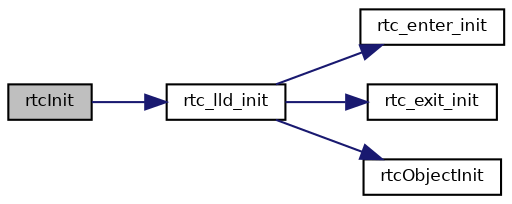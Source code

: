 digraph "rtcInit"
{
  bgcolor="transparent";
  edge [fontname="Helvetica",fontsize="8",labelfontname="Helvetica",labelfontsize="8"];
  node [fontname="Helvetica",fontsize="8",shape=record];
  rankdir="LR";
  Node21 [label="rtcInit",height=0.2,width=0.4,color="black", fillcolor="grey75", style="filled", fontcolor="black"];
  Node21 -> Node22 [color="midnightblue",fontsize="8",style="solid",fontname="Helvetica"];
  Node22 [label="rtc_lld_init",height=0.2,width=0.4,color="black",URL="$group___r_t_c.html#ga167649286b06b62ece09ea6857773624",tooltip="Enable access to registers. "];
  Node22 -> Node23 [color="midnightblue",fontsize="8",style="solid",fontname="Helvetica"];
  Node23 [label="rtc_enter_init",height=0.2,width=0.4,color="black",URL="$group___r_t_c.html#ga2cbfcf70b0ad8d7f18c6f90949946a28",tooltip="Beginning of configuration procedure. "];
  Node22 -> Node24 [color="midnightblue",fontsize="8",style="solid",fontname="Helvetica"];
  Node24 [label="rtc_exit_init",height=0.2,width=0.4,color="black",URL="$group___r_t_c.html#gaec9b76b674bb8dead972b08c500dffa5",tooltip="Finalizing of configuration procedure. "];
  Node22 -> Node25 [color="midnightblue",fontsize="8",style="solid",fontname="Helvetica"];
  Node25 [label="rtcObjectInit",height=0.2,width=0.4,color="black",URL="$group___r_t_c.html#gaed3c0ba431fea2baabfc9e031b1f3134",tooltip="Initializes a generic RTC driver object. "];
}
